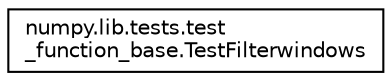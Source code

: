 digraph "Graphical Class Hierarchy"
{
 // LATEX_PDF_SIZE
  edge [fontname="Helvetica",fontsize="10",labelfontname="Helvetica",labelfontsize="10"];
  node [fontname="Helvetica",fontsize="10",shape=record];
  rankdir="LR";
  Node0 [label="numpy.lib.tests.test\l_function_base.TestFilterwindows",height=0.2,width=0.4,color="black", fillcolor="white", style="filled",URL="$classnumpy_1_1lib_1_1tests_1_1test__function__base_1_1TestFilterwindows.html",tooltip=" "];
}
